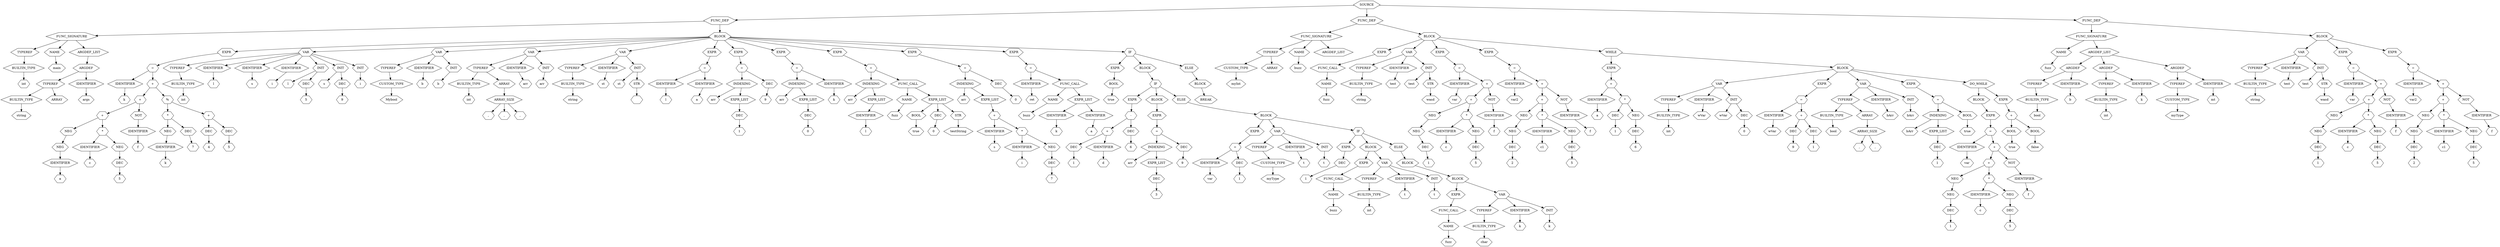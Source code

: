 digraph Tree {
    node [shape=hexagon];
    node_0 [label="SOURCE"]
    node_0 -> node_1;
    node_1 [label="FUNC_DEF"]
    node_1 -> node_2;
    node_2 [label="FUNC_SIGNATURE"]
    node_2 -> node_3;
    node_3 [label="TYPEREF"]
    node_3 -> node_4;
    node_4 [label="BUILTIN_TYPE"]
    node_4 -> node_5;
    node_5 [label="int"]
    node_2 -> node_6;
    node_6 [label="NAME"]
    node_6 -> node_7;
    node_7 [label="main"]
    node_2 -> node_8;
    node_8 [label="ARGDEF_LIST"]
    node_8 -> node_9;
    node_9 [label="ARGDEF"]
    node_9 -> node_10;
    node_10 [label="TYPEREF"]
    node_10 -> node_11;
    node_11 [label="BUILTIN_TYPE"]
    node_11 -> node_12;
    node_12 [label="string"]
    node_10 -> node_13;
    node_13 [label="ARRAY"]
    node_9 -> node_14;
    node_14 [label="IDENTIFIER"]
    node_14 -> node_15;
    node_15 [label="args"]
    node_1 -> node_16;
    node_16 [label="BLOCK"]
    node_16 -> node_17;
    node_17 [label="EXPR"]
    node_17 -> node_18;
    node_18 [label="="]
    node_18 -> node_19;
    node_19 [label="IDENTIFIER"]
    node_19 -> node_20;
    node_20 [label="k"]
    node_18 -> node_21;
    node_21 [label="+"]
    node_21 -> node_22;
    node_22 [label="+"]
    node_22 -> node_23;
    node_23 [label="+"]
    node_23 -> node_24;
    node_24 [label="NEG"]
    node_24 -> node_25;
    node_25 [label="NEG"]
    node_25 -> node_26;
    node_26 [label="IDENTIFIER"]
    node_26 -> node_27;
    node_27 [label="a"]
    node_23 -> node_28;
    node_28 [label="*"]
    node_28 -> node_29;
    node_29 [label="IDENTIFIER"]
    node_29 -> node_30;
    node_30 [label="c"]
    node_28 -> node_31;
    node_31 [label="NEG"]
    node_31 -> node_32;
    node_32 [label="DEC"]
    node_32 -> node_33;
    node_33 [label="5"]
    node_22 -> node_34;
    node_34 [label="NOT"]
    node_34 -> node_35;
    node_35 [label="IDENTIFIER"]
    node_35 -> node_36;
    node_36 [label="f"]
    node_21 -> node_37;
    node_37 [label="%"]
    node_37 -> node_38;
    node_38 [label="*"]
    node_38 -> node_39;
    node_39 [label="NEG"]
    node_39 -> node_40;
    node_40 [label="IDENTIFIER"]
    node_40 -> node_41;
    node_41 [label="k"]
    node_38 -> node_42;
    node_42 [label="DEC"]
    node_42 -> node_43;
    node_43 [label="7"]
    node_37 -> node_44;
    node_44 [label="+"]
    node_44 -> node_45;
    node_45 [label="DEC"]
    node_45 -> node_46;
    node_46 [label="4"]
    node_44 -> node_47;
    node_47 [label="DEC"]
    node_47 -> node_48;
    node_48 [label="5"]
    node_16 -> node_49;
    node_49 [label="VAR"]
    node_49 -> node_50;
    node_50 [label="TYPEREF"]
    node_50 -> node_51;
    node_51 [label="BUILTIN_TYPE"]
    node_51 -> node_52;
    node_52 [label="int"]
    node_49 -> node_53;
    node_53 [label="IDENTIFIER"]
    node_53 -> node_54;
    node_54 [label="l"]
    node_49 -> node_55;
    node_55 [label="IDENTIFIER"]
    node_55 -> node_56;
    node_56 [label="s"]
    node_49 -> node_57;
    node_57 [label="IDENTIFIER"]
    node_57 -> node_58;
    node_58 [label="i"]
    node_49 -> node_59;
    node_59 [label="INIT"]
    node_59 -> node_60;
    node_60 [label="l"]
    node_59 -> node_61;
    node_61 [label="DEC"]
    node_61 -> node_62;
    node_62 [label="5"]
    node_49 -> node_63;
    node_63 [label="INIT"]
    node_63 -> node_64;
    node_64 [label="s"]
    node_63 -> node_65;
    node_65 [label="DEC"]
    node_65 -> node_66;
    node_66 [label="9"]
    node_49 -> node_67;
    node_67 [label="INIT"]
    node_67 -> node_68;
    node_68 [label="i"]
    node_16 -> node_69;
    node_69 [label="VAR"]
    node_69 -> node_70;
    node_70 [label="TYPEREF"]
    node_70 -> node_71;
    node_71 [label="CUSTOM_TYPE"]
    node_71 -> node_72;
    node_72 [label="Mybool"]
    node_69 -> node_73;
    node_73 [label="IDENTIFIER"]
    node_73 -> node_74;
    node_74 [label="b"]
    node_69 -> node_75;
    node_75 [label="INIT"]
    node_75 -> node_76;
    node_76 [label="b"]
    node_16 -> node_77;
    node_77 [label="VAR"]
    node_77 -> node_78;
    node_78 [label="TYPEREF"]
    node_78 -> node_79;
    node_79 [label="BUILTIN_TYPE"]
    node_79 -> node_80;
    node_80 [label="int"]
    node_78 -> node_81;
    node_81 [label="ARRAY"]
    node_81 -> node_82;
    node_82 [label="ARRAY_SIZE"]
    node_82 -> node_83;
    node_83 [label=","]
    node_82 -> node_84;
    node_84 [label=","]
    node_82 -> node_85;
    node_85 [label=","]
    node_77 -> node_86;
    node_86 [label="IDENTIFIER"]
    node_86 -> node_87;
    node_87 [label="arr"]
    node_77 -> node_88;
    node_88 [label="INIT"]
    node_88 -> node_89;
    node_89 [label="arr"]
    node_16 -> node_90;
    node_90 [label="VAR"]
    node_90 -> node_91;
    node_91 [label="TYPEREF"]
    node_91 -> node_92;
    node_92 [label="BUILTIN_TYPE"]
    node_92 -> node_93;
    node_93 [label="string"]
    node_90 -> node_94;
    node_94 [label="IDENTIFIER"]
    node_94 -> node_95;
    node_95 [label="st"]
    node_90 -> node_96;
    node_96 [label="INIT"]
    node_96 -> node_97;
    node_97 [label="st"]
    node_96 -> node_98;
    node_98 [label="STR"]
    node_98 -> node_99;
    node_99 [label=""]
    node_16 -> node_100;
    node_100 [label="EXPR"]
    node_100 -> node_101;
    node_101 [label="="]
    node_101 -> node_102;
    node_102 [label="IDENTIFIER"]
    node_102 -> node_103;
    node_103 [label="l"]
    node_101 -> node_104;
    node_104 [label="IDENTIFIER"]
    node_104 -> node_105;
    node_105 [label="a"]
    node_16 -> node_106;
    node_106 [label="EXPR"]
    node_106 -> node_107;
    node_107 [label="="]
    node_107 -> node_108;
    node_108 [label="INDEXING"]
    node_108 -> node_109;
    node_109 [label="arr"]
    node_108 -> node_110;
    node_110 [label="EXPR_LIST"]
    node_110 -> node_111;
    node_111 [label="DEC"]
    node_111 -> node_112;
    node_112 [label="1"]
    node_107 -> node_113;
    node_113 [label="DEC"]
    node_113 -> node_114;
    node_114 [label="9"]
    node_16 -> node_115;
    node_115 [label="EXPR"]
    node_115 -> node_116;
    node_116 [label="="]
    node_116 -> node_117;
    node_117 [label="INDEXING"]
    node_117 -> node_118;
    node_118 [label="arr"]
    node_117 -> node_119;
    node_119 [label="EXPR_LIST"]
    node_119 -> node_120;
    node_120 [label="DEC"]
    node_120 -> node_121;
    node_121 [label="0"]
    node_116 -> node_122;
    node_122 [label="IDENTIFIER"]
    node_122 -> node_123;
    node_123 [label="k"]
    node_16 -> node_124;
    node_124 [label="EXPR"]
    node_124 -> node_125;
    node_125 [label="="]
    node_125 -> node_126;
    node_126 [label="INDEXING"]
    node_126 -> node_127;
    node_127 [label="arr"]
    node_126 -> node_128;
    node_128 [label="EXPR_LIST"]
    node_128 -> node_129;
    node_129 [label="IDENTIFIER"]
    node_129 -> node_130;
    node_130 [label="l"]
    node_125 -> node_131;
    node_131 [label="FUNC_CALL"]
    node_131 -> node_132;
    node_132 [label="NAME"]
    node_132 -> node_133;
    node_133 [label="fuzz"]
    node_131 -> node_134;
    node_134 [label="EXPR_LIST"]
    node_134 -> node_135;
    node_135 [label="BOOL"]
    node_135 -> node_136;
    node_136 [label="true"]
    node_134 -> node_137;
    node_137 [label="DEC"]
    node_137 -> node_138;
    node_138 [label="0"]
    node_134 -> node_139;
    node_139 [label="STR"]
    node_139 -> node_140;
    node_140 [label="testString"]
    node_16 -> node_141;
    node_141 [label="EXPR"]
    node_141 -> node_142;
    node_142 [label="="]
    node_142 -> node_143;
    node_143 [label="INDEXING"]
    node_143 -> node_144;
    node_144 [label="arr"]
    node_143 -> node_145;
    node_145 [label="EXPR_LIST"]
    node_145 -> node_146;
    node_146 [label="+"]
    node_146 -> node_147;
    node_147 [label="IDENTIFIER"]
    node_147 -> node_148;
    node_148 [label="s"]
    node_146 -> node_149;
    node_149 [label="*"]
    node_149 -> node_150;
    node_150 [label="IDENTIFIER"]
    node_150 -> node_151;
    node_151 [label="i"]
    node_149 -> node_152;
    node_152 [label="NEG"]
    node_152 -> node_153;
    node_153 [label="DEC"]
    node_153 -> node_154;
    node_154 [label="7"]
    node_142 -> node_155;
    node_155 [label="DEC"]
    node_155 -> node_156;
    node_156 [label="0"]
    node_16 -> node_157;
    node_157 [label="EXPR"]
    node_157 -> node_158;
    node_158 [label="="]
    node_158 -> node_159;
    node_159 [label="IDENTIFIER"]
    node_159 -> node_160;
    node_160 [label="ret"]
    node_158 -> node_161;
    node_161 [label="FUNC_CALL"]
    node_161 -> node_162;
    node_162 [label="NAME"]
    node_162 -> node_163;
    node_163 [label="buzz"]
    node_161 -> node_164;
    node_164 [label="EXPR_LIST"]
    node_164 -> node_165;
    node_165 [label="IDENTIFIER"]
    node_165 -> node_166;
    node_166 [label="k"]
    node_164 -> node_167;
    node_167 [label="IDENTIFIER"]
    node_167 -> node_168;
    node_168 [label="a"]
    node_16 -> node_169;
    node_169 [label="IF"]
    node_169 -> node_170;
    node_170 [label="EXPR"]
    node_170 -> node_171;
    node_171 [label="BOOL"]
    node_171 -> node_172;
    node_172 [label="true"]
    node_169 -> node_173;
    node_173 [label="BLOCK"]
    node_173 -> node_174;
    node_174 [label="IF"]
    node_174 -> node_175;
    node_175 [label="EXPR"]
    node_175 -> node_176;
    node_176 [label="-"]
    node_176 -> node_177;
    node_177 [label="+"]
    node_177 -> node_178;
    node_178 [label="DEC"]
    node_178 -> node_179;
    node_179 [label="1"]
    node_177 -> node_180;
    node_180 [label="IDENTIFIER"]
    node_180 -> node_181;
    node_181 [label="d"]
    node_176 -> node_182;
    node_182 [label="DEC"]
    node_182 -> node_183;
    node_183 [label="6"]
    node_174 -> node_184;
    node_184 [label="BLOCK"]
    node_184 -> node_185;
    node_185 [label="EXPR"]
    node_185 -> node_186;
    node_186 [label="="]
    node_186 -> node_187;
    node_187 [label="INDEXING"]
    node_187 -> node_188;
    node_188 [label="arr"]
    node_187 -> node_189;
    node_189 [label="EXPR_LIST"]
    node_189 -> node_190;
    node_190 [label="DEC"]
    node_190 -> node_191;
    node_191 [label="3"]
    node_186 -> node_192;
    node_192 [label="DEC"]
    node_192 -> node_193;
    node_193 [label="9"]
    node_174 -> node_194;
    node_194 [label="ELSE"]
    node_194 -> node_195;
    node_195 [label="BLOCK"]
    node_195 -> node_196;
    node_196 [label="EXPR"]
    node_196 -> node_197;
    node_197 [label="="]
    node_197 -> node_198;
    node_198 [label="IDENTIFIER"]
    node_198 -> node_199;
    node_199 [label="var"]
    node_197 -> node_200;
    node_200 [label="DEC"]
    node_200 -> node_201;
    node_201 [label="1"]
    node_195 -> node_202;
    node_202 [label="VAR"]
    node_202 -> node_203;
    node_203 [label="TYPEREF"]
    node_203 -> node_204;
    node_204 [label="CUSTOM_TYPE"]
    node_204 -> node_205;
    node_205 [label="myType"]
    node_202 -> node_206;
    node_206 [label="IDENTIFIER"]
    node_206 -> node_207;
    node_207 [label="t"]
    node_202 -> node_208;
    node_208 [label="INIT"]
    node_208 -> node_209;
    node_209 [label="t"]
    node_195 -> node_210;
    node_210 [label="IF"]
    node_210 -> node_211;
    node_211 [label="EXPR"]
    node_211 -> node_212;
    node_212 [label="DEC"]
    node_212 -> node_213;
    node_213 [label="1"]
    node_210 -> node_214;
    node_214 [label="BLOCK"]
    node_214 -> node_215;
    node_215 [label="EXPR"]
    node_215 -> node_216;
    node_216 [label="FUNC_CALL"]
    node_216 -> node_217;
    node_217 [label="NAME"]
    node_217 -> node_218;
    node_218 [label="buzz"]
    node_214 -> node_219;
    node_219 [label="VAR"]
    node_219 -> node_220;
    node_220 [label="TYPEREF"]
    node_220 -> node_221;
    node_221 [label="BUILTIN_TYPE"]
    node_221 -> node_222;
    node_222 [label="int"]
    node_219 -> node_223;
    node_223 [label="IDENTIFIER"]
    node_223 -> node_224;
    node_224 [label="t"]
    node_219 -> node_225;
    node_225 [label="INIT"]
    node_225 -> node_226;
    node_226 [label="t"]
    node_210 -> node_227;
    node_227 [label="ELSE"]
    node_227 -> node_228;
    node_228 [label="BLOCK"]
    node_228 -> node_229;
    node_229 [label="BLOCK"]
    node_229 -> node_230;
    node_230 [label="EXPR"]
    node_230 -> node_231;
    node_231 [label="FUNC_CALL"]
    node_231 -> node_232;
    node_232 [label="NAME"]
    node_232 -> node_233;
    node_233 [label="fuzz"]
    node_229 -> node_234;
    node_234 [label="VAR"]
    node_234 -> node_235;
    node_235 [label="TYPEREF"]
    node_235 -> node_236;
    node_236 [label="BUILTIN_TYPE"]
    node_236 -> node_237;
    node_237 [label="char"]
    node_234 -> node_238;
    node_238 [label="IDENTIFIER"]
    node_238 -> node_239;
    node_239 [label="k"]
    node_234 -> node_240;
    node_240 [label="INIT"]
    node_240 -> node_241;
    node_241 [label="k"]
    node_169 -> node_242;
    node_242 [label="ELSE"]
    node_242 -> node_243;
    node_243 [label="BLOCK"]
    node_243 -> node_244;
    node_244 [label="BREAK"]
    node_0 -> node_245;
    node_245 [label="FUNC_DEF"]
    node_245 -> node_246;
    node_246 [label="FUNC_SIGNATURE"]
    node_246 -> node_247;
    node_247 [label="TYPEREF"]
    node_247 -> node_248;
    node_248 [label="CUSTOM_TYPE"]
    node_248 -> node_249;
    node_249 [label="myInt"]
    node_247 -> node_250;
    node_250 [label="ARRAY"]
    node_246 -> node_251;
    node_251 [label="NAME"]
    node_251 -> node_252;
    node_252 [label="buzz"]
    node_246 -> node_253;
    node_253 [label="ARGDEF_LIST"]
    node_245 -> node_254;
    node_254 [label="BLOCK"]
    node_254 -> node_255;
    node_255 [label="EXPR"]
    node_255 -> node_256;
    node_256 [label="FUNC_CALL"]
    node_256 -> node_257;
    node_257 [label="NAME"]
    node_257 -> node_258;
    node_258 [label="fuzz"]
    node_254 -> node_259;
    node_259 [label="VAR"]
    node_259 -> node_260;
    node_260 [label="TYPEREF"]
    node_260 -> node_261;
    node_261 [label="BUILTIN_TYPE"]
    node_261 -> node_262;
    node_262 [label="string"]
    node_259 -> node_263;
    node_263 [label="IDENTIFIER"]
    node_263 -> node_264;
    node_264 [label="test"]
    node_259 -> node_265;
    node_265 [label="INIT"]
    node_265 -> node_266;
    node_266 [label="test"]
    node_265 -> node_267;
    node_267 [label="STR"]
    node_267 -> node_268;
    node_268 [label="wasd"]
    node_254 -> node_269;
    node_269 [label="EXPR"]
    node_269 -> node_270;
    node_270 [label="="]
    node_270 -> node_271;
    node_271 [label="IDENTIFIER"]
    node_271 -> node_272;
    node_272 [label="var"]
    node_270 -> node_273;
    node_273 [label="+"]
    node_273 -> node_274;
    node_274 [label="+"]
    node_274 -> node_275;
    node_275 [label="NEG"]
    node_275 -> node_276;
    node_276 [label="NEG"]
    node_276 -> node_277;
    node_277 [label="DEC"]
    node_277 -> node_278;
    node_278 [label="1"]
    node_274 -> node_279;
    node_279 [label="*"]
    node_279 -> node_280;
    node_280 [label="IDENTIFIER"]
    node_280 -> node_281;
    node_281 [label="c"]
    node_279 -> node_282;
    node_282 [label="NEG"]
    node_282 -> node_283;
    node_283 [label="DEC"]
    node_283 -> node_284;
    node_284 [label="5"]
    node_273 -> node_285;
    node_285 [label="NOT"]
    node_285 -> node_286;
    node_286 [label="IDENTIFIER"]
    node_286 -> node_287;
    node_287 [label="f"]
    node_254 -> node_288;
    node_288 [label="EXPR"]
    node_288 -> node_289;
    node_289 [label="="]
    node_289 -> node_290;
    node_290 [label="IDENTIFIER"]
    node_290 -> node_291;
    node_291 [label="var2"]
    node_289 -> node_292;
    node_292 [label="+"]
    node_292 -> node_293;
    node_293 [label="+"]
    node_293 -> node_294;
    node_294 [label="NEG"]
    node_294 -> node_295;
    node_295 [label="NEG"]
    node_295 -> node_296;
    node_296 [label="DEC"]
    node_296 -> node_297;
    node_297 [label="2"]
    node_293 -> node_298;
    node_298 [label="*"]
    node_298 -> node_299;
    node_299 [label="IDENTIFIER"]
    node_299 -> node_300;
    node_300 [label="c1"]
    node_298 -> node_301;
    node_301 [label="NEG"]
    node_301 -> node_302;
    node_302 [label="DEC"]
    node_302 -> node_303;
    node_303 [label="5"]
    node_292 -> node_304;
    node_304 [label="NOT"]
    node_304 -> node_305;
    node_305 [label="IDENTIFIER"]
    node_305 -> node_306;
    node_306 [label="f"]
    node_254 -> node_307;
    node_307 [label="WHILE"]
    node_307 -> node_308;
    node_308 [label="EXPR"]
    node_308 -> node_309;
    node_309 [label="+"]
    node_309 -> node_310;
    node_310 [label="IDENTIFIER"]
    node_310 -> node_311;
    node_311 [label="a"]
    node_309 -> node_312;
    node_312 [label="*"]
    node_312 -> node_313;
    node_313 [label="DEC"]
    node_313 -> node_314;
    node_314 [label="1"]
    node_312 -> node_315;
    node_315 [label="NEG"]
    node_315 -> node_316;
    node_316 [label="DEC"]
    node_316 -> node_317;
    node_317 [label="6"]
    node_307 -> node_318;
    node_318 [label="BLOCK"]
    node_318 -> node_319;
    node_319 [label="VAR"]
    node_319 -> node_320;
    node_320 [label="TYPEREF"]
    node_320 -> node_321;
    node_321 [label="BUILTIN_TYPE"]
    node_321 -> node_322;
    node_322 [label="int"]
    node_319 -> node_323;
    node_323 [label="IDENTIFIER"]
    node_323 -> node_324;
    node_324 [label="wVar"]
    node_319 -> node_325;
    node_325 [label="INIT"]
    node_325 -> node_326;
    node_326 [label="wVar"]
    node_325 -> node_327;
    node_327 [label="DEC"]
    node_327 -> node_328;
    node_328 [label="0"]
    node_318 -> node_329;
    node_329 [label="EXPR"]
    node_329 -> node_330;
    node_330 [label="="]
    node_330 -> node_331;
    node_331 [label="IDENTIFIER"]
    node_331 -> node_332;
    node_332 [label="wVar"]
    node_330 -> node_333;
    node_333 [label="+"]
    node_333 -> node_334;
    node_334 [label="DEC"]
    node_334 -> node_335;
    node_335 [label="9"]
    node_333 -> node_336;
    node_336 [label="DEC"]
    node_336 -> node_337;
    node_337 [label="1"]
    node_318 -> node_338;
    node_338 [label="VAR"]
    node_338 -> node_339;
    node_339 [label="TYPEREF"]
    node_339 -> node_340;
    node_340 [label="BUILTIN_TYPE"]
    node_340 -> node_341;
    node_341 [label="bool"]
    node_339 -> node_342;
    node_342 [label="ARRAY"]
    node_342 -> node_343;
    node_343 [label="ARRAY_SIZE"]
    node_343 -> node_344;
    node_344 [label=","]
    node_343 -> node_345;
    node_345 [label=","]
    node_338 -> node_346;
    node_346 [label="IDENTIFIER"]
    node_346 -> node_347;
    node_347 [label="bArr"]
    node_338 -> node_348;
    node_348 [label="INIT"]
    node_348 -> node_349;
    node_349 [label="bArr"]
    node_318 -> node_350;
    node_350 [label="EXPR"]
    node_350 -> node_351;
    node_351 [label="="]
    node_351 -> node_352;
    node_352 [label="INDEXING"]
    node_352 -> node_353;
    node_353 [label="bArr"]
    node_352 -> node_354;
    node_354 [label="EXPR_LIST"]
    node_354 -> node_355;
    node_355 [label="DEC"]
    node_355 -> node_356;
    node_356 [label="1"]
    node_351 -> node_357;
    node_357 [label="BOOL"]
    node_357 -> node_358;
    node_358 [label="true"]
    node_318 -> node_359;
    node_359 [label="DO_WHILE"]
    node_359 -> node_360;
    node_360 [label="BLOCK"]
    node_360 -> node_361;
    node_361 [label="EXPR"]
    node_361 -> node_362;
    node_362 [label="="]
    node_362 -> node_363;
    node_363 [label="IDENTIFIER"]
    node_363 -> node_364;
    node_364 [label="var"]
    node_362 -> node_365;
    node_365 [label="+"]
    node_365 -> node_366;
    node_366 [label="+"]
    node_366 -> node_367;
    node_367 [label="NEG"]
    node_367 -> node_368;
    node_368 [label="NEG"]
    node_368 -> node_369;
    node_369 [label="DEC"]
    node_369 -> node_370;
    node_370 [label="1"]
    node_366 -> node_371;
    node_371 [label="*"]
    node_371 -> node_372;
    node_372 [label="IDENTIFIER"]
    node_372 -> node_373;
    node_373 [label="c"]
    node_371 -> node_374;
    node_374 [label="NEG"]
    node_374 -> node_375;
    node_375 [label="DEC"]
    node_375 -> node_376;
    node_376 [label="5"]
    node_365 -> node_377;
    node_377 [label="NOT"]
    node_377 -> node_378;
    node_378 [label="IDENTIFIER"]
    node_378 -> node_379;
    node_379 [label="f"]
    node_359 -> node_380;
    node_380 [label="EXPR"]
    node_380 -> node_381;
    node_381 [label="+"]
    node_381 -> node_382;
    node_382 [label="BOOL"]
    node_382 -> node_383;
    node_383 [label="true"]
    node_381 -> node_384;
    node_384 [label="BOOL"]
    node_384 -> node_385;
    node_385 [label="false"]
    node_0 -> node_386;
    node_386 [label="FUNC_DEF"]
    node_386 -> node_387;
    node_387 [label="FUNC_SIGNATURE"]
    node_387 -> node_388;
    node_388 [label="NAME"]
    node_388 -> node_389;
    node_389 [label="fuzz"]
    node_387 -> node_390;
    node_390 [label="ARGDEF_LIST"]
    node_390 -> node_391;
    node_391 [label="ARGDEF"]
    node_391 -> node_392;
    node_392 [label="TYPEREF"]
    node_392 -> node_393;
    node_393 [label="BUILTIN_TYPE"]
    node_393 -> node_394;
    node_394 [label="bool"]
    node_391 -> node_395;
    node_395 [label="IDENTIFIER"]
    node_395 -> node_396;
    node_396 [label="b"]
    node_390 -> node_397;
    node_397 [label="ARGDEF"]
    node_397 -> node_398;
    node_398 [label="TYPEREF"]
    node_398 -> node_399;
    node_399 [label="BUILTIN_TYPE"]
    node_399 -> node_400;
    node_400 [label="int"]
    node_397 -> node_401;
    node_401 [label="IDENTIFIER"]
    node_401 -> node_402;
    node_402 [label="k"]
    node_390 -> node_403;
    node_403 [label="ARGDEF"]
    node_403 -> node_404;
    node_404 [label="TYPEREF"]
    node_404 -> node_405;
    node_405 [label="CUSTOM_TYPE"]
    node_405 -> node_406;
    node_406 [label="myType"]
    node_403 -> node_407;
    node_407 [label="IDENTIFIER"]
    node_407 -> node_408;
    node_408 [label="mt"]
    node_386 -> node_409;
    node_409 [label="BLOCK"]
    node_409 -> node_410;
    node_410 [label="VAR"]
    node_410 -> node_411;
    node_411 [label="TYPEREF"]
    node_411 -> node_412;
    node_412 [label="BUILTIN_TYPE"]
    node_412 -> node_413;
    node_413 [label="string"]
    node_410 -> node_414;
    node_414 [label="IDENTIFIER"]
    node_414 -> node_415;
    node_415 [label="test"]
    node_410 -> node_416;
    node_416 [label="INIT"]
    node_416 -> node_417;
    node_417 [label="test"]
    node_416 -> node_418;
    node_418 [label="STR"]
    node_418 -> node_419;
    node_419 [label="wasd"]
    node_409 -> node_420;
    node_420 [label="EXPR"]
    node_420 -> node_421;
    node_421 [label="="]
    node_421 -> node_422;
    node_422 [label="IDENTIFIER"]
    node_422 -> node_423;
    node_423 [label="var"]
    node_421 -> node_424;
    node_424 [label="+"]
    node_424 -> node_425;
    node_425 [label="+"]
    node_425 -> node_426;
    node_426 [label="NEG"]
    node_426 -> node_427;
    node_427 [label="NEG"]
    node_427 -> node_428;
    node_428 [label="DEC"]
    node_428 -> node_429;
    node_429 [label="1"]
    node_425 -> node_430;
    node_430 [label="*"]
    node_430 -> node_431;
    node_431 [label="IDENTIFIER"]
    node_431 -> node_432;
    node_432 [label="c"]
    node_430 -> node_433;
    node_433 [label="NEG"]
    node_433 -> node_434;
    node_434 [label="DEC"]
    node_434 -> node_435;
    node_435 [label="5"]
    node_424 -> node_436;
    node_436 [label="NOT"]
    node_436 -> node_437;
    node_437 [label="IDENTIFIER"]
    node_437 -> node_438;
    node_438 [label="f"]
    node_409 -> node_439;
    node_439 [label="EXPR"]
    node_439 -> node_440;
    node_440 [label="="]
    node_440 -> node_441;
    node_441 [label="IDENTIFIER"]
    node_441 -> node_442;
    node_442 [label="var2"]
    node_440 -> node_443;
    node_443 [label="+"]
    node_443 -> node_444;
    node_444 [label="+"]
    node_444 -> node_445;
    node_445 [label="NEG"]
    node_445 -> node_446;
    node_446 [label="NEG"]
    node_446 -> node_447;
    node_447 [label="DEC"]
    node_447 -> node_448;
    node_448 [label="2"]
    node_444 -> node_449;
    node_449 [label="*"]
    node_449 -> node_450;
    node_450 [label="IDENTIFIER"]
    node_450 -> node_451;
    node_451 [label="c1"]
    node_449 -> node_452;
    node_452 [label="NEG"]
    node_452 -> node_453;
    node_453 [label="DEC"]
    node_453 -> node_454;
    node_454 [label="5"]
    node_443 -> node_455;
    node_455 [label="NOT"]
    node_455 -> node_456;
    node_456 [label="IDENTIFIER"]
    node_456 -> node_457;
    node_457 [label="f"]
}
